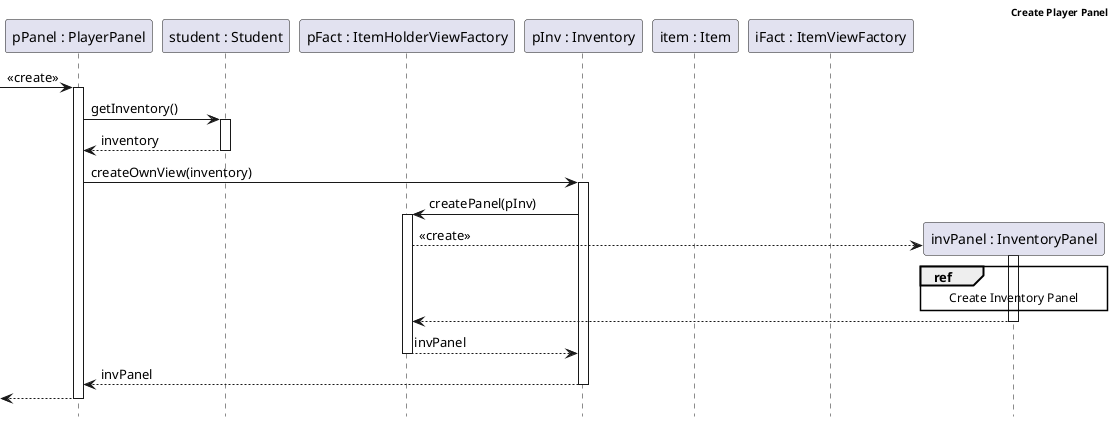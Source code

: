 @startuml CreatePlayerPanel
skinparam HeaderFontColor #000000
skinparam HeaderFontStyle bold
header Create Player Panel
hide footbox
autoactivate on
participant pPanel as "pPanel : PlayerPanel"
participant student as "student : Student"
participant pFact as "pFact : ItemHolderViewFactory"
participant pInv as "pInv : Inventory"
participant item as "item : Item"
participant iFact as "iFact : ItemViewFactory"
-> pPanel : <<create>>
pPanel -> student : getInventory()
return inventory
pPanel -> pInv : createOwnView(inventory)
pInv -> pFact : createPanel(pInv)
autoactivate off
create invPanel as "invPanel : InventoryPanel"
pFact --> invPanel ++: <<create>>
ref over invPanel : Create Inventory Panel
invPanel --> pFact --
pFact --> pInv --: invPanel
pInv --> pPanel-- : invPanel
return